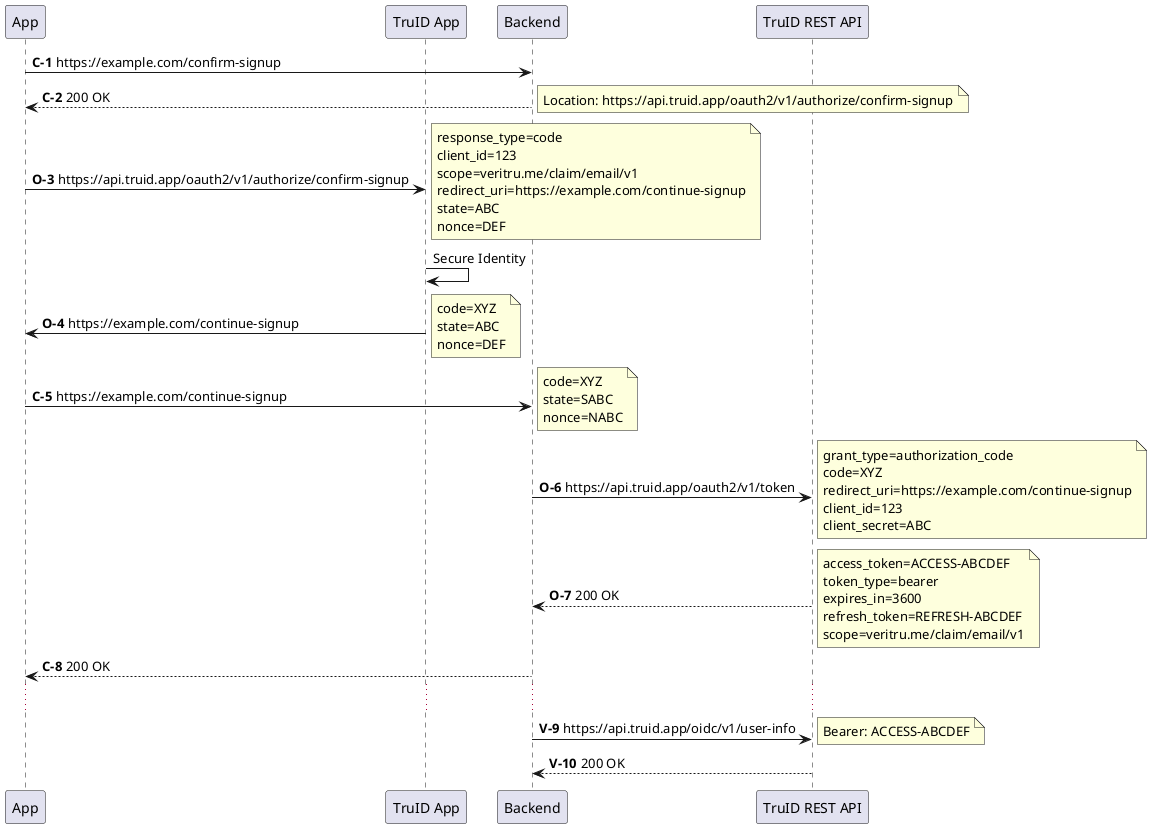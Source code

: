 @startuml

participant "App" as APP
participant "TruID App" as TID
participant "Backend" as BE
participant "TruID REST API" as API

autonumber 1

autonumber resume "<b>C-0"
APP -> BE: https://example.com/confirm-signup

BE --> APP: 200 OK
note right
  Location: https://api.truid.app/oauth2/v1/authorize/confirm-signup
end note

autonumber resume "<b>O-0"
APP -> TID : https://api.truid.app/oauth2/v1/authorize/confirm-signup
note right
  response_type=code
  client_id=123
  scope=veritru.me/claim/email/v1
  redirect_uri=https://example.com/continue-signup
  state=ABC
  nonce=DEF
end note

autonumber stop
TID -> TID: Secure Identity

autonumber resume "<b>O-0"
TID -> APP : https://example.com/continue-signup
note right
  code=XYZ
  state=ABC
  nonce=DEF
end note

autonumber resume "<b>C-0"
APP -> BE: https://example.com/continue-signup
note right
  code=XYZ
  state=SABC
  nonce=NABC
end note

autonumber resume "<b>O-0"
BE -> API: https://api.truid.app/oauth2/v1/token
note right
  grant_type=authorization_code
  code=XYZ
  redirect_uri=https://example.com/continue-signup
  client_id=123
  client_secret=ABC
end note

autonumber resume "<b>O-0"
API --> BE : 200 OK
note right
  access_token=ACCESS-ABCDEF
  token_type=bearer
  expires_in=3600
  refresh_token=REFRESH-ABCDEF
  scope=veritru.me/claim/email/v1
end note

autonumber resume "<b>C-0"
BE --> APP: 200 OK

...

autonumber resume "<b>V-0"
BE -> API: https://api.truid.app/oidc/v1/user-info
note right
  Bearer: ACCESS-ABCDEF
end note
API --> BE: 200 OK

@enduml
